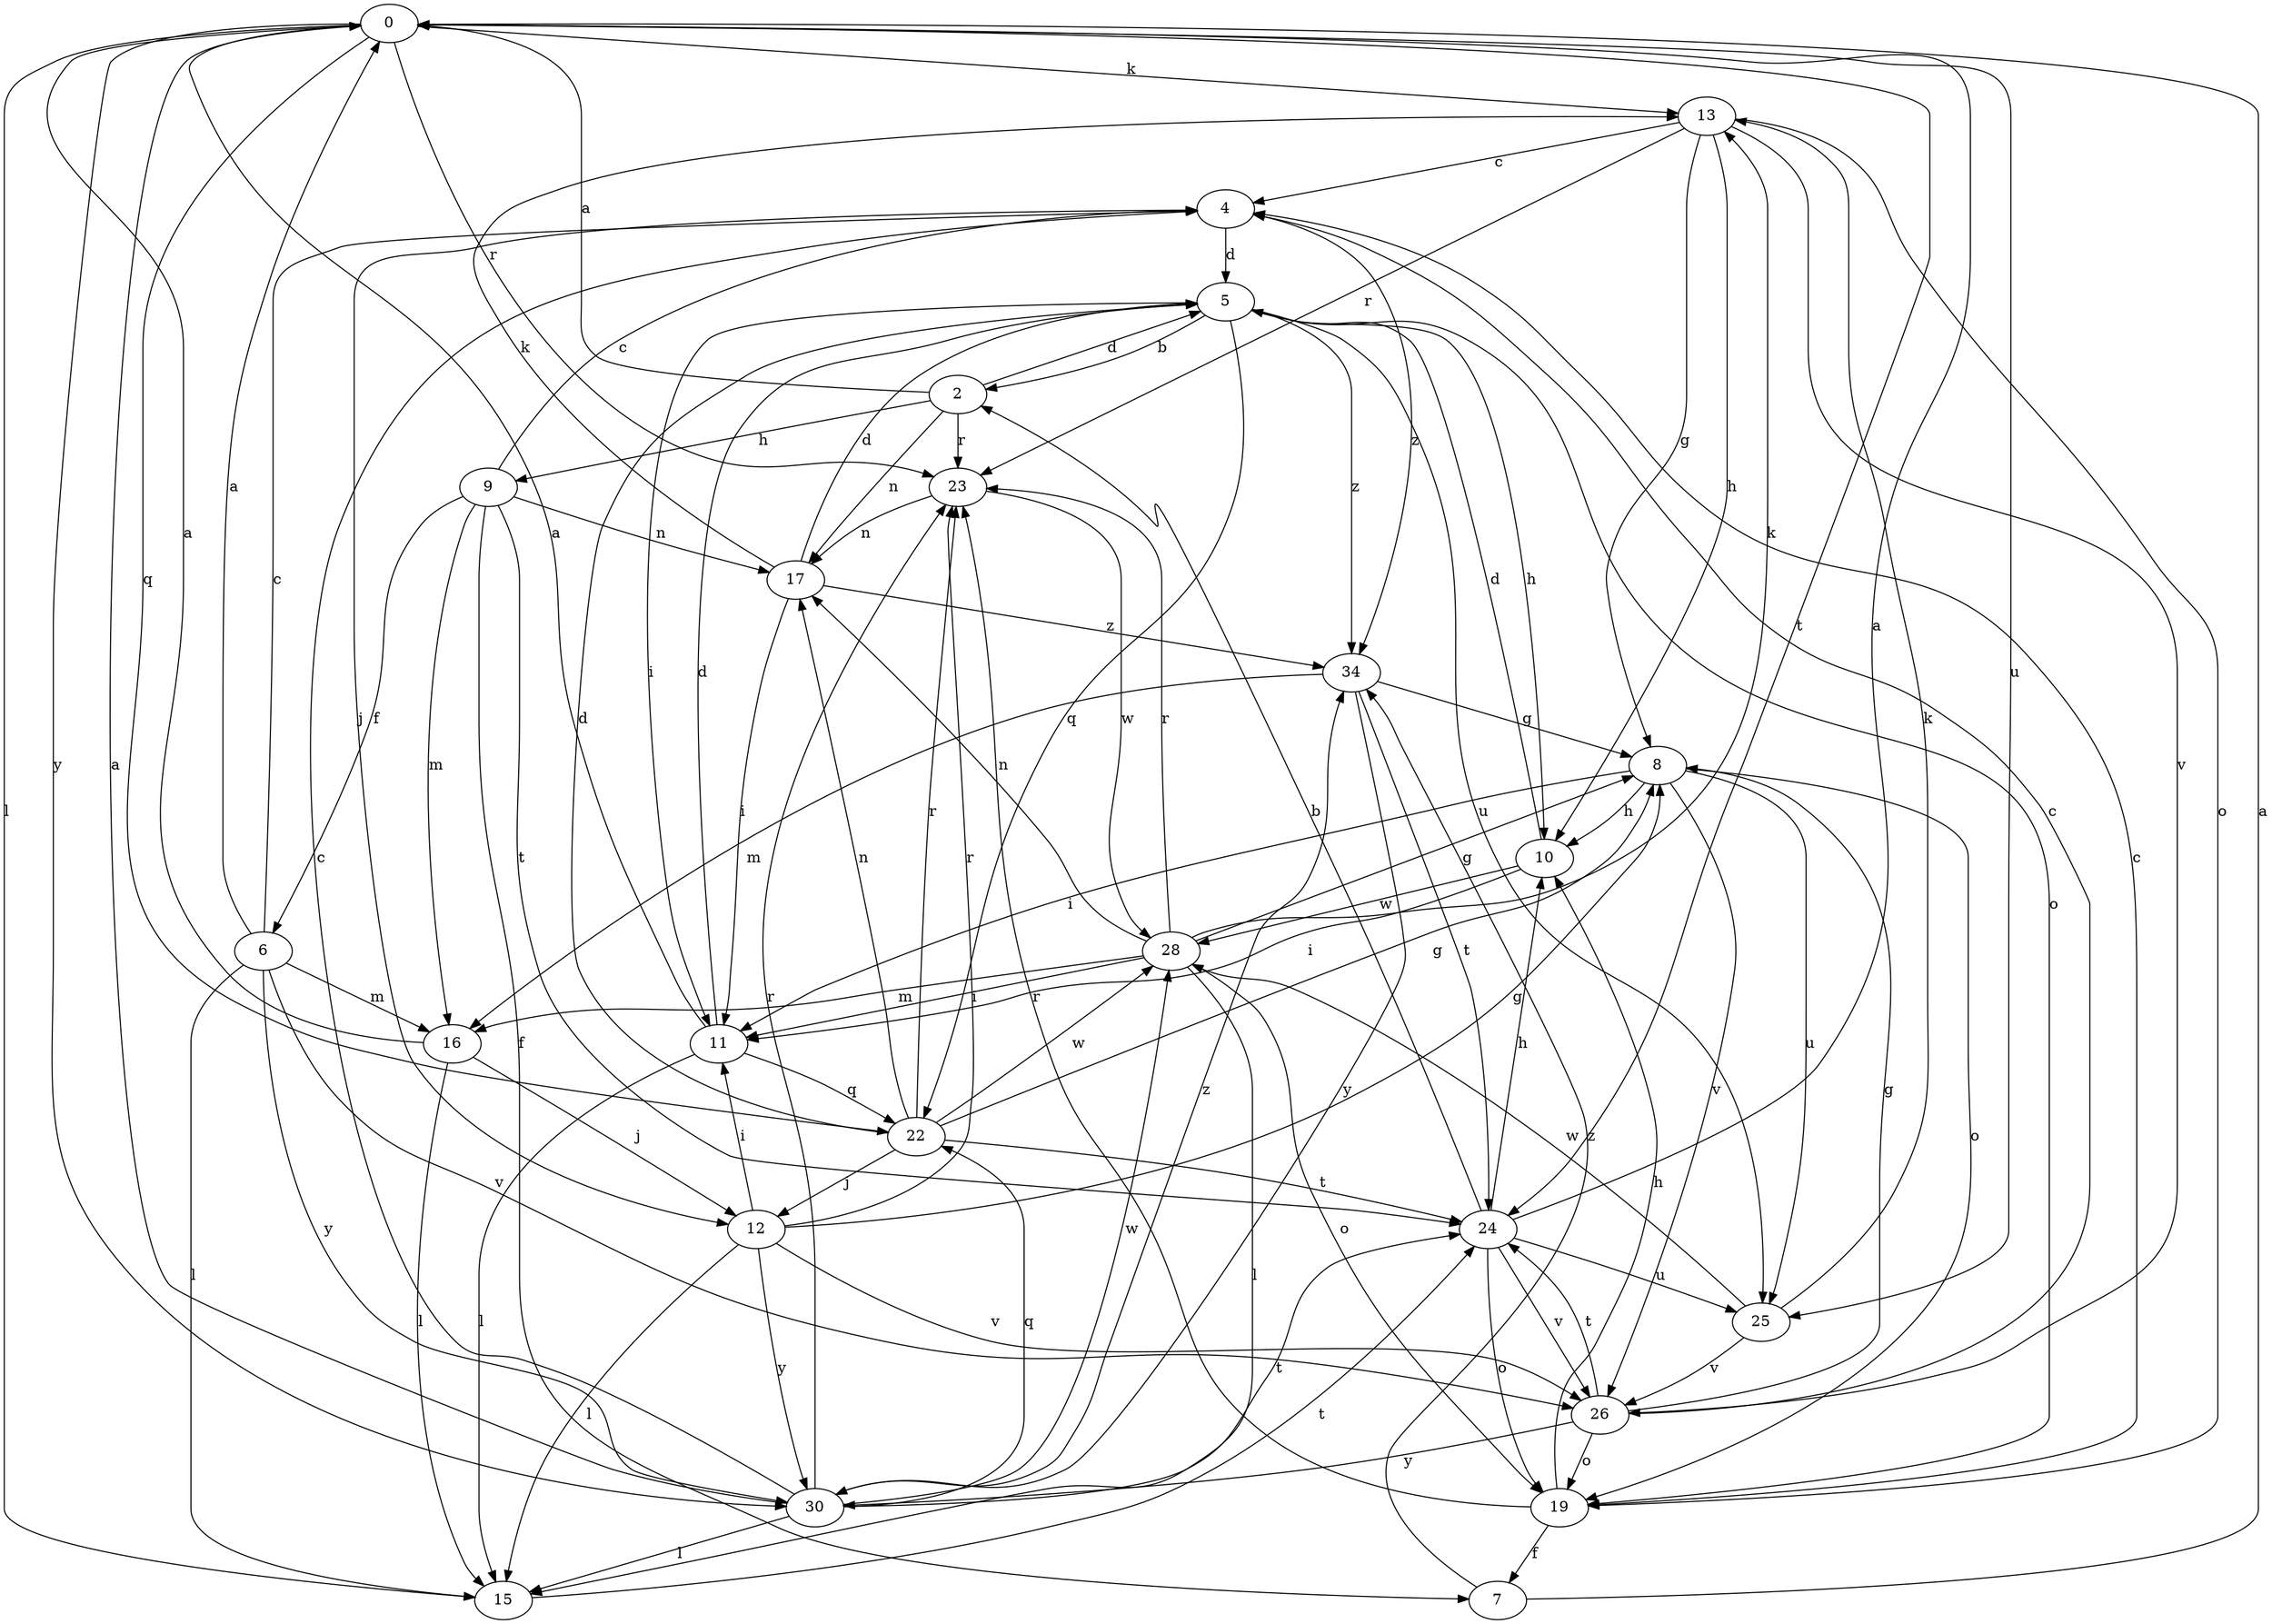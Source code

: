 strict digraph  {
0;
2;
4;
5;
6;
7;
8;
9;
10;
11;
12;
13;
15;
16;
17;
19;
22;
23;
24;
25;
26;
28;
30;
34;
0 -> 13  [label=k];
0 -> 15  [label=l];
0 -> 22  [label=q];
0 -> 23  [label=r];
0 -> 24  [label=t];
0 -> 25  [label=u];
0 -> 30  [label=y];
2 -> 0  [label=a];
2 -> 5  [label=d];
2 -> 9  [label=h];
2 -> 17  [label=n];
2 -> 23  [label=r];
4 -> 5  [label=d];
4 -> 12  [label=j];
4 -> 34  [label=z];
5 -> 2  [label=b];
5 -> 10  [label=h];
5 -> 11  [label=i];
5 -> 19  [label=o];
5 -> 22  [label=q];
5 -> 25  [label=u];
5 -> 34  [label=z];
6 -> 0  [label=a];
6 -> 4  [label=c];
6 -> 15  [label=l];
6 -> 16  [label=m];
6 -> 26  [label=v];
6 -> 30  [label=y];
7 -> 0  [label=a];
7 -> 34  [label=z];
8 -> 10  [label=h];
8 -> 11  [label=i];
8 -> 19  [label=o];
8 -> 25  [label=u];
8 -> 26  [label=v];
9 -> 4  [label=c];
9 -> 6  [label=f];
9 -> 7  [label=f];
9 -> 16  [label=m];
9 -> 17  [label=n];
9 -> 24  [label=t];
10 -> 5  [label=d];
10 -> 11  [label=i];
10 -> 28  [label=w];
11 -> 0  [label=a];
11 -> 5  [label=d];
11 -> 15  [label=l];
11 -> 22  [label=q];
12 -> 8  [label=g];
12 -> 11  [label=i];
12 -> 15  [label=l];
12 -> 23  [label=r];
12 -> 26  [label=v];
12 -> 30  [label=y];
13 -> 4  [label=c];
13 -> 8  [label=g];
13 -> 10  [label=h];
13 -> 19  [label=o];
13 -> 23  [label=r];
13 -> 26  [label=v];
15 -> 24  [label=t];
16 -> 0  [label=a];
16 -> 12  [label=j];
16 -> 15  [label=l];
17 -> 5  [label=d];
17 -> 11  [label=i];
17 -> 13  [label=k];
17 -> 34  [label=z];
19 -> 4  [label=c];
19 -> 7  [label=f];
19 -> 10  [label=h];
19 -> 23  [label=r];
22 -> 5  [label=d];
22 -> 8  [label=g];
22 -> 12  [label=j];
22 -> 17  [label=n];
22 -> 23  [label=r];
22 -> 24  [label=t];
22 -> 28  [label=w];
23 -> 17  [label=n];
23 -> 28  [label=w];
24 -> 0  [label=a];
24 -> 2  [label=b];
24 -> 10  [label=h];
24 -> 19  [label=o];
24 -> 25  [label=u];
24 -> 26  [label=v];
25 -> 13  [label=k];
25 -> 26  [label=v];
25 -> 28  [label=w];
26 -> 4  [label=c];
26 -> 8  [label=g];
26 -> 19  [label=o];
26 -> 24  [label=t];
26 -> 30  [label=y];
28 -> 8  [label=g];
28 -> 11  [label=i];
28 -> 13  [label=k];
28 -> 15  [label=l];
28 -> 16  [label=m];
28 -> 17  [label=n];
28 -> 19  [label=o];
28 -> 23  [label=r];
30 -> 0  [label=a];
30 -> 4  [label=c];
30 -> 15  [label=l];
30 -> 22  [label=q];
30 -> 23  [label=r];
30 -> 24  [label=t];
30 -> 28  [label=w];
30 -> 34  [label=z];
34 -> 8  [label=g];
34 -> 16  [label=m];
34 -> 24  [label=t];
34 -> 30  [label=y];
}
